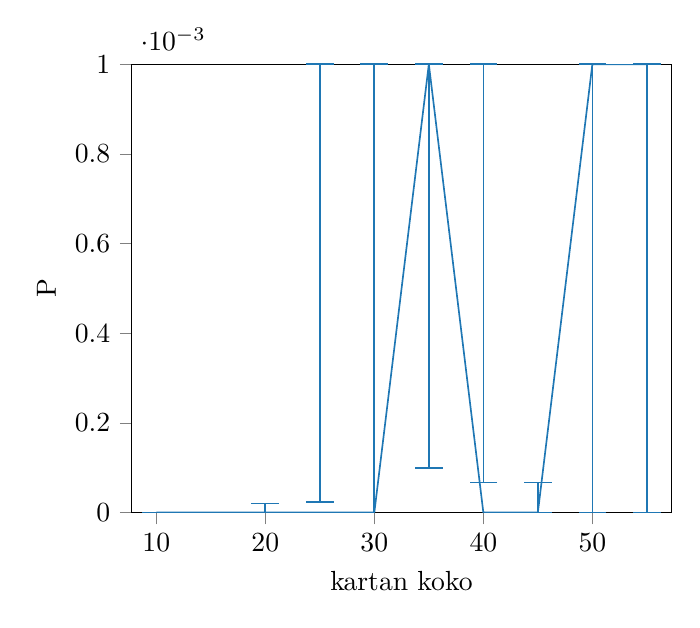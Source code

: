 % This file was created by matplotlib2tikz v0.6.14.
\begin{tikzpicture}

\definecolor{color0}{rgb}{0.122,0.467,0.706}

\begin{axis}[
xlabel={kartan koko},
ylabel={P},
xmin=7.75, xmax=57.25,
ymin=-0.0, ymax=0.001,
tick align=outside,
tick pos=left,
x grid style={white!69.02!black},
y grid style={white!69.02!black}
]
\path [draw=color0, semithick] (axis cs:10,0)
--(axis cs:10,0);

\path [draw=color0, semithick] (axis cs:15,-5.275e-05)
--(axis cs:15,0.0);

\path [draw=color0, semithick] (axis cs:20,1.99e-05)
--(axis cs:20,0.0);

\path [draw=color0, semithick] (axis cs:25,2.311e-05)
--(axis cs:25,0.001);

\path [draw=color0, semithick] (axis cs:30,-1.447e-05)
--(axis cs:30,0.001);

\path [draw=color0, semithick] (axis cs:35,9.861e-05)
--(axis cs:35,0.001);

\path [draw=color0, semithick] (axis cs:40,6.667e-05)
--(axis cs:40,0.001);

\path [draw=color0, semithick] (axis cs:45,6.667e-05)
--(axis cs:45,0.0);

\path [draw=color0, semithick] (axis cs:50,0.0)
--(axis cs:50,0.001);

\path [draw=color0, semithick] (axis cs:55,0.0)
--(axis cs:55,0.001);

\addplot [semithick, color0, mark=-, mark size=5, mark options={solid}, only marks, forget plot]
table {%
10 0
15 -5.275e-05
20 1.99e-05
25 2.311e-05
30 -1.447e-05
35 9.861e-05
40 6.667e-05
45 6.667e-05
50 0.0
55 0.0
};
\addplot [semithick, color0, mark=-, mark size=5, mark options={solid}, only marks, forget plot]
table {%
10 0
15 0.0
20 0.0
25 0.001
30 0.001
35 0.001
40 0.001
45 0.0
50 0.001
55 0.001
};
\addplot [semithick, color0, forget plot]
table {%
10 0
15 0.0
20 0.0
25 0.0
30 0.0
35 0.001
40 0.0
45 0.0
50 0.001
55 0.001
};
\end{axis}

\end{tikzpicture}